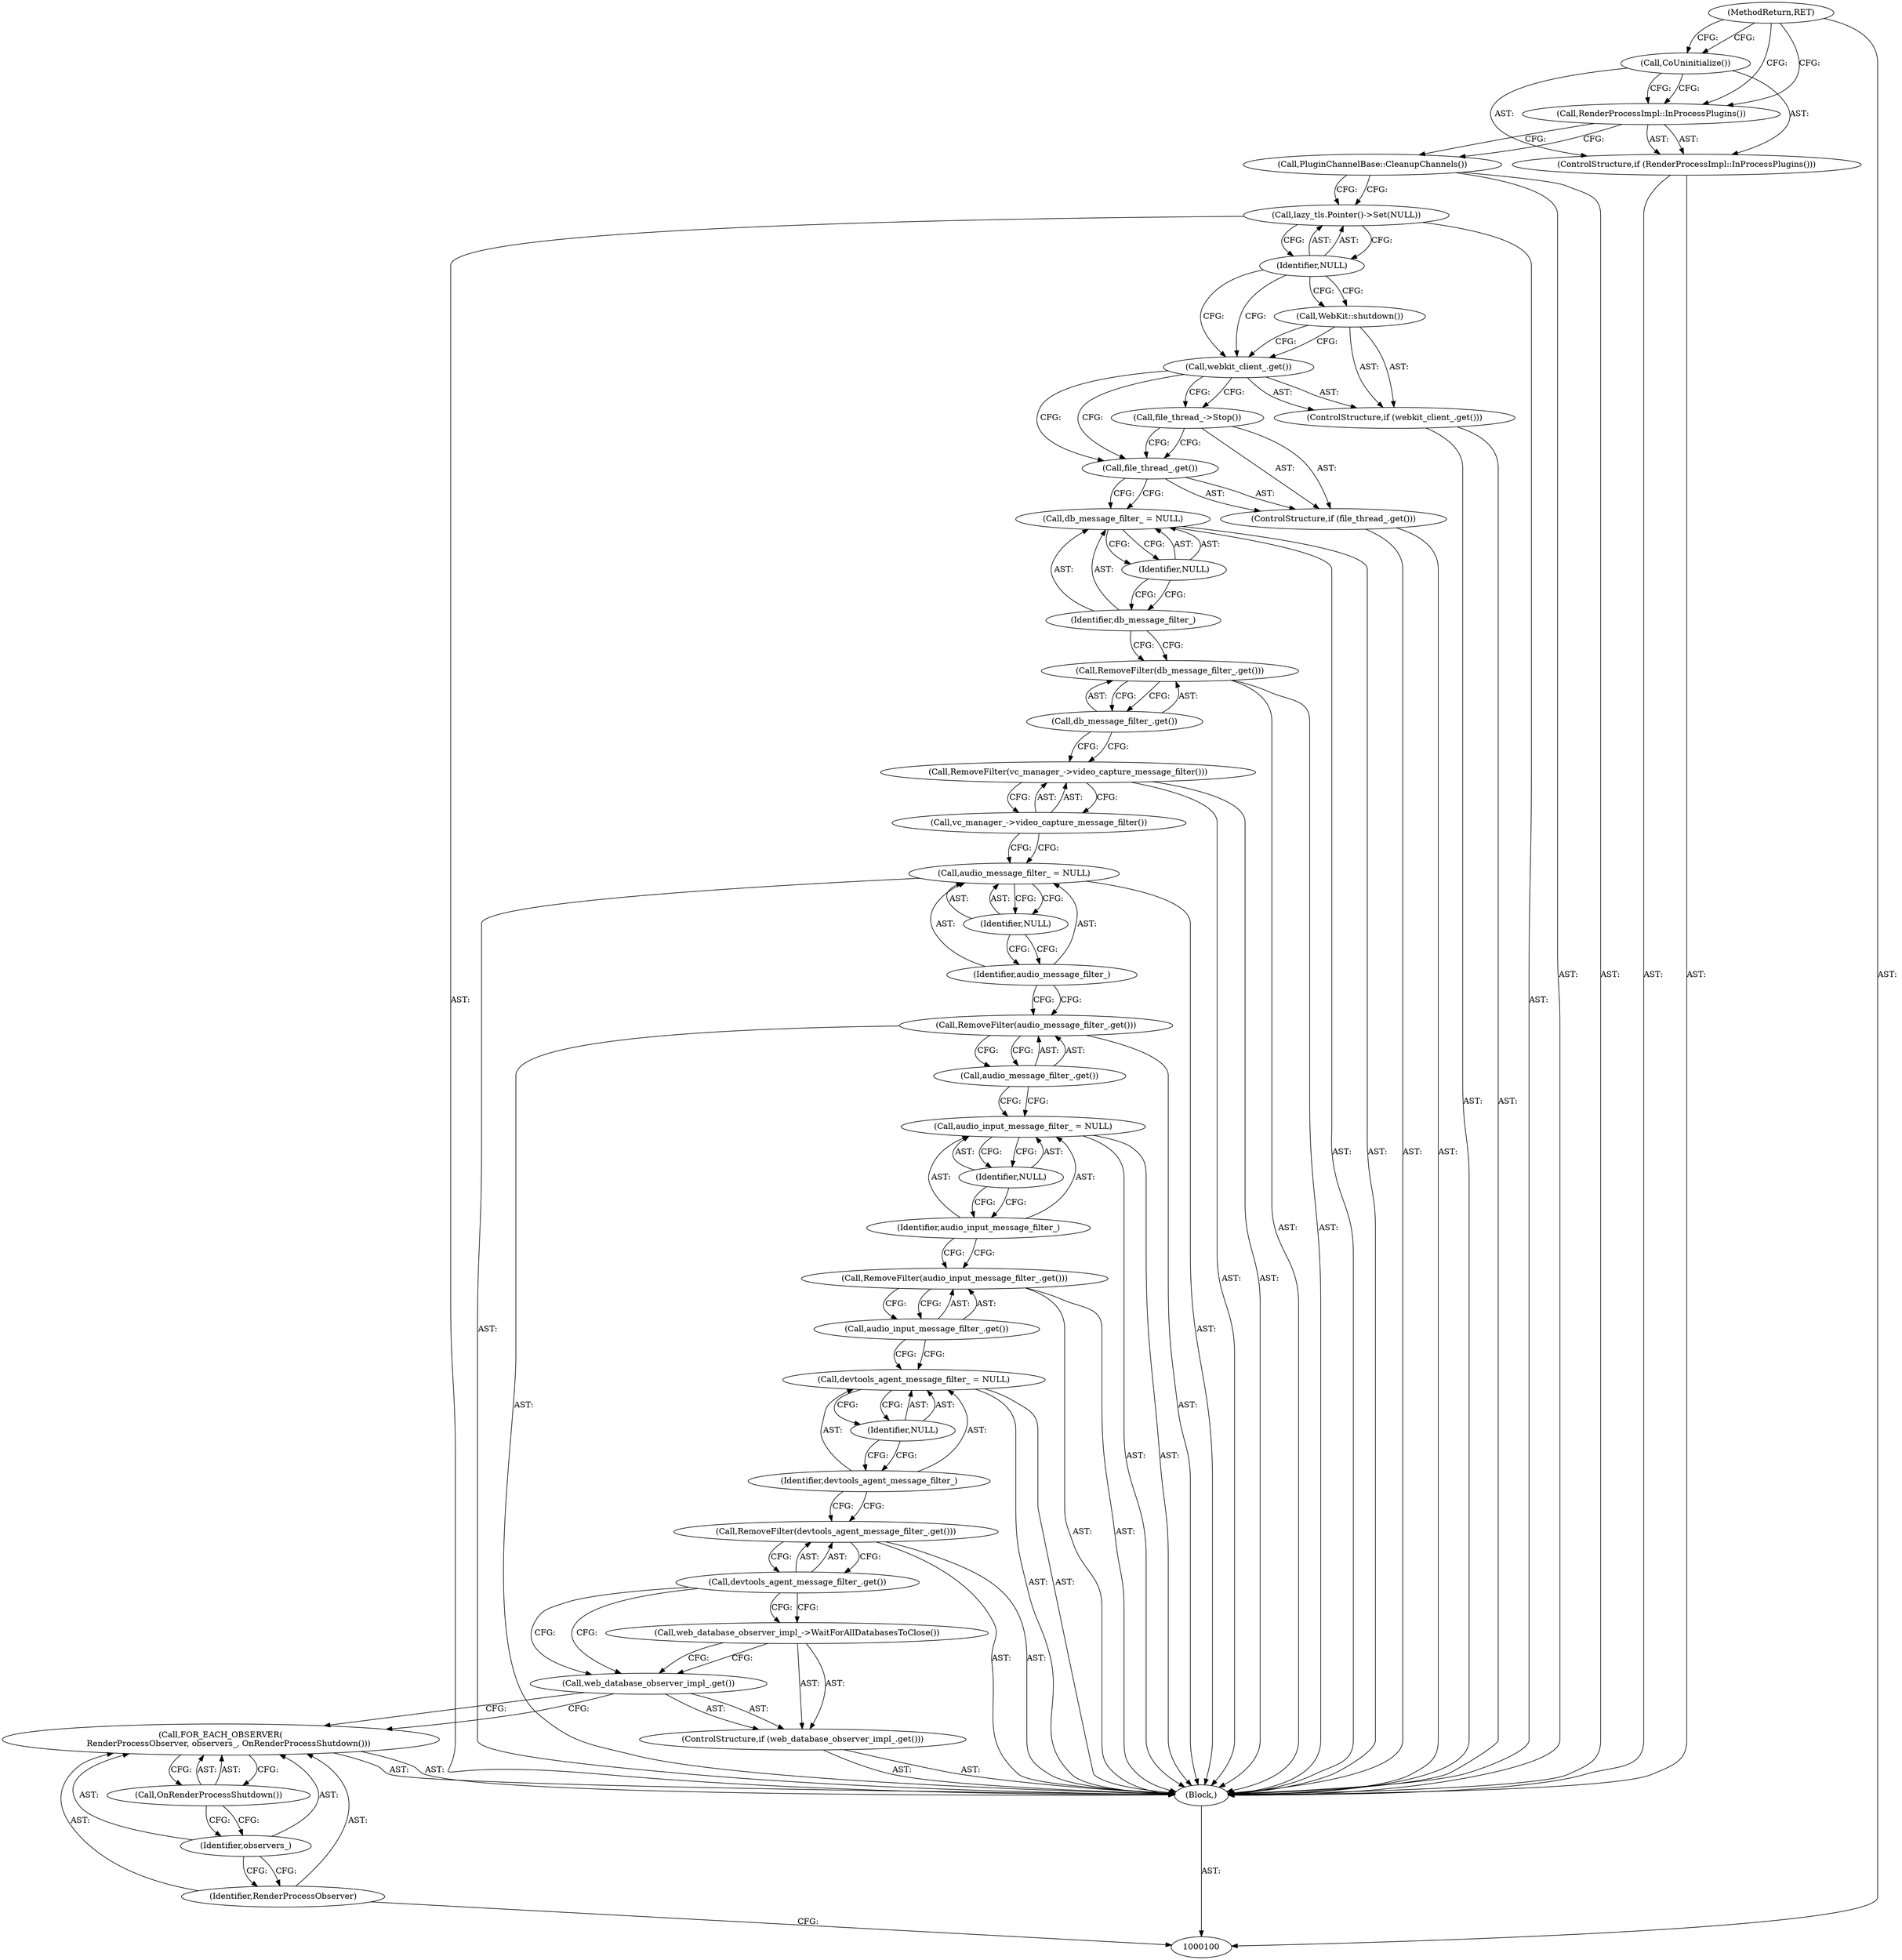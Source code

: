 digraph "0_Chrome_8262245d384be025f13e2a5b3a03b7e5c98374ce_4" {
"1000143" [label="(MethodReturn,RET)"];
"1000101" [label="(Block,)"];
"1000115" [label="(Call,audio_input_message_filter_.get())"];
"1000114" [label="(Call,RemoveFilter(audio_input_message_filter_.get()))"];
"1000116" [label="(Call,audio_input_message_filter_ = NULL)"];
"1000117" [label="(Identifier,audio_input_message_filter_)"];
"1000118" [label="(Identifier,NULL)"];
"1000120" [label="(Call,audio_message_filter_.get())"];
"1000119" [label="(Call,RemoveFilter(audio_message_filter_.get()))"];
"1000121" [label="(Call,audio_message_filter_ = NULL)"];
"1000122" [label="(Identifier,audio_message_filter_)"];
"1000123" [label="(Identifier,NULL)"];
"1000125" [label="(Call,vc_manager_->video_capture_message_filter())"];
"1000124" [label="(Call,RemoveFilter(vc_manager_->video_capture_message_filter()))"];
"1000127" [label="(Call,db_message_filter_.get())"];
"1000126" [label="(Call,RemoveFilter(db_message_filter_.get()))"];
"1000102" [label="(Call,FOR_EACH_OBSERVER(\n      RenderProcessObserver, observers_, OnRenderProcessShutdown()))"];
"1000128" [label="(Call,db_message_filter_ = NULL)"];
"1000129" [label="(Identifier,db_message_filter_)"];
"1000130" [label="(Identifier,NULL)"];
"1000131" [label="(ControlStructure,if (file_thread_.get()))"];
"1000132" [label="(Call,file_thread_.get())"];
"1000133" [label="(Call,file_thread_->Stop())"];
"1000134" [label="(ControlStructure,if (webkit_client_.get()))"];
"1000135" [label="(Call,webkit_client_.get())"];
"1000136" [label="(Call,WebKit::shutdown())"];
"1000137" [label="(Call,lazy_tls.Pointer()->Set(NULL))"];
"1000138" [label="(Identifier,NULL)"];
"1000104" [label="(Identifier,observers_)"];
"1000105" [label="(Call,OnRenderProcessShutdown())"];
"1000103" [label="(Identifier,RenderProcessObserver)"];
"1000139" [label="(Call,PluginChannelBase::CleanupChannels())"];
"1000140" [label="(ControlStructure,if (RenderProcessImpl::InProcessPlugins()))"];
"1000141" [label="(Call,RenderProcessImpl::InProcessPlugins())"];
"1000142" [label="(Call,CoUninitialize())"];
"1000106" [label="(ControlStructure,if (web_database_observer_impl_.get()))"];
"1000107" [label="(Call,web_database_observer_impl_.get())"];
"1000108" [label="(Call,web_database_observer_impl_->WaitForAllDatabasesToClose())"];
"1000110" [label="(Call,devtools_agent_message_filter_.get())"];
"1000109" [label="(Call,RemoveFilter(devtools_agent_message_filter_.get()))"];
"1000111" [label="(Call,devtools_agent_message_filter_ = NULL)"];
"1000112" [label="(Identifier,devtools_agent_message_filter_)"];
"1000113" [label="(Identifier,NULL)"];
"1000143" -> "1000100"  [label="AST: "];
"1000143" -> "1000142"  [label="CFG: "];
"1000143" -> "1000141"  [label="CFG: "];
"1000101" -> "1000100"  [label="AST: "];
"1000102" -> "1000101"  [label="AST: "];
"1000106" -> "1000101"  [label="AST: "];
"1000109" -> "1000101"  [label="AST: "];
"1000111" -> "1000101"  [label="AST: "];
"1000114" -> "1000101"  [label="AST: "];
"1000116" -> "1000101"  [label="AST: "];
"1000119" -> "1000101"  [label="AST: "];
"1000121" -> "1000101"  [label="AST: "];
"1000124" -> "1000101"  [label="AST: "];
"1000126" -> "1000101"  [label="AST: "];
"1000128" -> "1000101"  [label="AST: "];
"1000131" -> "1000101"  [label="AST: "];
"1000134" -> "1000101"  [label="AST: "];
"1000137" -> "1000101"  [label="AST: "];
"1000139" -> "1000101"  [label="AST: "];
"1000140" -> "1000101"  [label="AST: "];
"1000115" -> "1000114"  [label="AST: "];
"1000115" -> "1000111"  [label="CFG: "];
"1000114" -> "1000115"  [label="CFG: "];
"1000114" -> "1000101"  [label="AST: "];
"1000114" -> "1000115"  [label="CFG: "];
"1000115" -> "1000114"  [label="AST: "];
"1000117" -> "1000114"  [label="CFG: "];
"1000116" -> "1000101"  [label="AST: "];
"1000116" -> "1000118"  [label="CFG: "];
"1000117" -> "1000116"  [label="AST: "];
"1000118" -> "1000116"  [label="AST: "];
"1000120" -> "1000116"  [label="CFG: "];
"1000117" -> "1000116"  [label="AST: "];
"1000117" -> "1000114"  [label="CFG: "];
"1000118" -> "1000117"  [label="CFG: "];
"1000118" -> "1000116"  [label="AST: "];
"1000118" -> "1000117"  [label="CFG: "];
"1000116" -> "1000118"  [label="CFG: "];
"1000120" -> "1000119"  [label="AST: "];
"1000120" -> "1000116"  [label="CFG: "];
"1000119" -> "1000120"  [label="CFG: "];
"1000119" -> "1000101"  [label="AST: "];
"1000119" -> "1000120"  [label="CFG: "];
"1000120" -> "1000119"  [label="AST: "];
"1000122" -> "1000119"  [label="CFG: "];
"1000121" -> "1000101"  [label="AST: "];
"1000121" -> "1000123"  [label="CFG: "];
"1000122" -> "1000121"  [label="AST: "];
"1000123" -> "1000121"  [label="AST: "];
"1000125" -> "1000121"  [label="CFG: "];
"1000122" -> "1000121"  [label="AST: "];
"1000122" -> "1000119"  [label="CFG: "];
"1000123" -> "1000122"  [label="CFG: "];
"1000123" -> "1000121"  [label="AST: "];
"1000123" -> "1000122"  [label="CFG: "];
"1000121" -> "1000123"  [label="CFG: "];
"1000125" -> "1000124"  [label="AST: "];
"1000125" -> "1000121"  [label="CFG: "];
"1000124" -> "1000125"  [label="CFG: "];
"1000124" -> "1000101"  [label="AST: "];
"1000124" -> "1000125"  [label="CFG: "];
"1000125" -> "1000124"  [label="AST: "];
"1000127" -> "1000124"  [label="CFG: "];
"1000127" -> "1000126"  [label="AST: "];
"1000127" -> "1000124"  [label="CFG: "];
"1000126" -> "1000127"  [label="CFG: "];
"1000126" -> "1000101"  [label="AST: "];
"1000126" -> "1000127"  [label="CFG: "];
"1000127" -> "1000126"  [label="AST: "];
"1000129" -> "1000126"  [label="CFG: "];
"1000102" -> "1000101"  [label="AST: "];
"1000102" -> "1000105"  [label="CFG: "];
"1000103" -> "1000102"  [label="AST: "];
"1000104" -> "1000102"  [label="AST: "];
"1000105" -> "1000102"  [label="AST: "];
"1000107" -> "1000102"  [label="CFG: "];
"1000128" -> "1000101"  [label="AST: "];
"1000128" -> "1000130"  [label="CFG: "];
"1000129" -> "1000128"  [label="AST: "];
"1000130" -> "1000128"  [label="AST: "];
"1000132" -> "1000128"  [label="CFG: "];
"1000129" -> "1000128"  [label="AST: "];
"1000129" -> "1000126"  [label="CFG: "];
"1000130" -> "1000129"  [label="CFG: "];
"1000130" -> "1000128"  [label="AST: "];
"1000130" -> "1000129"  [label="CFG: "];
"1000128" -> "1000130"  [label="CFG: "];
"1000131" -> "1000101"  [label="AST: "];
"1000132" -> "1000131"  [label="AST: "];
"1000133" -> "1000131"  [label="AST: "];
"1000132" -> "1000131"  [label="AST: "];
"1000132" -> "1000128"  [label="CFG: "];
"1000133" -> "1000132"  [label="CFG: "];
"1000135" -> "1000132"  [label="CFG: "];
"1000133" -> "1000131"  [label="AST: "];
"1000133" -> "1000132"  [label="CFG: "];
"1000135" -> "1000133"  [label="CFG: "];
"1000134" -> "1000101"  [label="AST: "];
"1000135" -> "1000134"  [label="AST: "];
"1000136" -> "1000134"  [label="AST: "];
"1000135" -> "1000134"  [label="AST: "];
"1000135" -> "1000133"  [label="CFG: "];
"1000135" -> "1000132"  [label="CFG: "];
"1000136" -> "1000135"  [label="CFG: "];
"1000138" -> "1000135"  [label="CFG: "];
"1000136" -> "1000134"  [label="AST: "];
"1000136" -> "1000135"  [label="CFG: "];
"1000138" -> "1000136"  [label="CFG: "];
"1000137" -> "1000101"  [label="AST: "];
"1000137" -> "1000138"  [label="CFG: "];
"1000138" -> "1000137"  [label="AST: "];
"1000139" -> "1000137"  [label="CFG: "];
"1000138" -> "1000137"  [label="AST: "];
"1000138" -> "1000136"  [label="CFG: "];
"1000138" -> "1000135"  [label="CFG: "];
"1000137" -> "1000138"  [label="CFG: "];
"1000104" -> "1000102"  [label="AST: "];
"1000104" -> "1000103"  [label="CFG: "];
"1000105" -> "1000104"  [label="CFG: "];
"1000105" -> "1000102"  [label="AST: "];
"1000105" -> "1000104"  [label="CFG: "];
"1000102" -> "1000105"  [label="CFG: "];
"1000103" -> "1000102"  [label="AST: "];
"1000103" -> "1000100"  [label="CFG: "];
"1000104" -> "1000103"  [label="CFG: "];
"1000139" -> "1000101"  [label="AST: "];
"1000139" -> "1000137"  [label="CFG: "];
"1000141" -> "1000139"  [label="CFG: "];
"1000140" -> "1000101"  [label="AST: "];
"1000141" -> "1000140"  [label="AST: "];
"1000142" -> "1000140"  [label="AST: "];
"1000141" -> "1000140"  [label="AST: "];
"1000141" -> "1000139"  [label="CFG: "];
"1000142" -> "1000141"  [label="CFG: "];
"1000143" -> "1000141"  [label="CFG: "];
"1000142" -> "1000140"  [label="AST: "];
"1000142" -> "1000141"  [label="CFG: "];
"1000143" -> "1000142"  [label="CFG: "];
"1000106" -> "1000101"  [label="AST: "];
"1000107" -> "1000106"  [label="AST: "];
"1000108" -> "1000106"  [label="AST: "];
"1000107" -> "1000106"  [label="AST: "];
"1000107" -> "1000102"  [label="CFG: "];
"1000108" -> "1000107"  [label="CFG: "];
"1000110" -> "1000107"  [label="CFG: "];
"1000108" -> "1000106"  [label="AST: "];
"1000108" -> "1000107"  [label="CFG: "];
"1000110" -> "1000108"  [label="CFG: "];
"1000110" -> "1000109"  [label="AST: "];
"1000110" -> "1000108"  [label="CFG: "];
"1000110" -> "1000107"  [label="CFG: "];
"1000109" -> "1000110"  [label="CFG: "];
"1000109" -> "1000101"  [label="AST: "];
"1000109" -> "1000110"  [label="CFG: "];
"1000110" -> "1000109"  [label="AST: "];
"1000112" -> "1000109"  [label="CFG: "];
"1000111" -> "1000101"  [label="AST: "];
"1000111" -> "1000113"  [label="CFG: "];
"1000112" -> "1000111"  [label="AST: "];
"1000113" -> "1000111"  [label="AST: "];
"1000115" -> "1000111"  [label="CFG: "];
"1000112" -> "1000111"  [label="AST: "];
"1000112" -> "1000109"  [label="CFG: "];
"1000113" -> "1000112"  [label="CFG: "];
"1000113" -> "1000111"  [label="AST: "];
"1000113" -> "1000112"  [label="CFG: "];
"1000111" -> "1000113"  [label="CFG: "];
}
